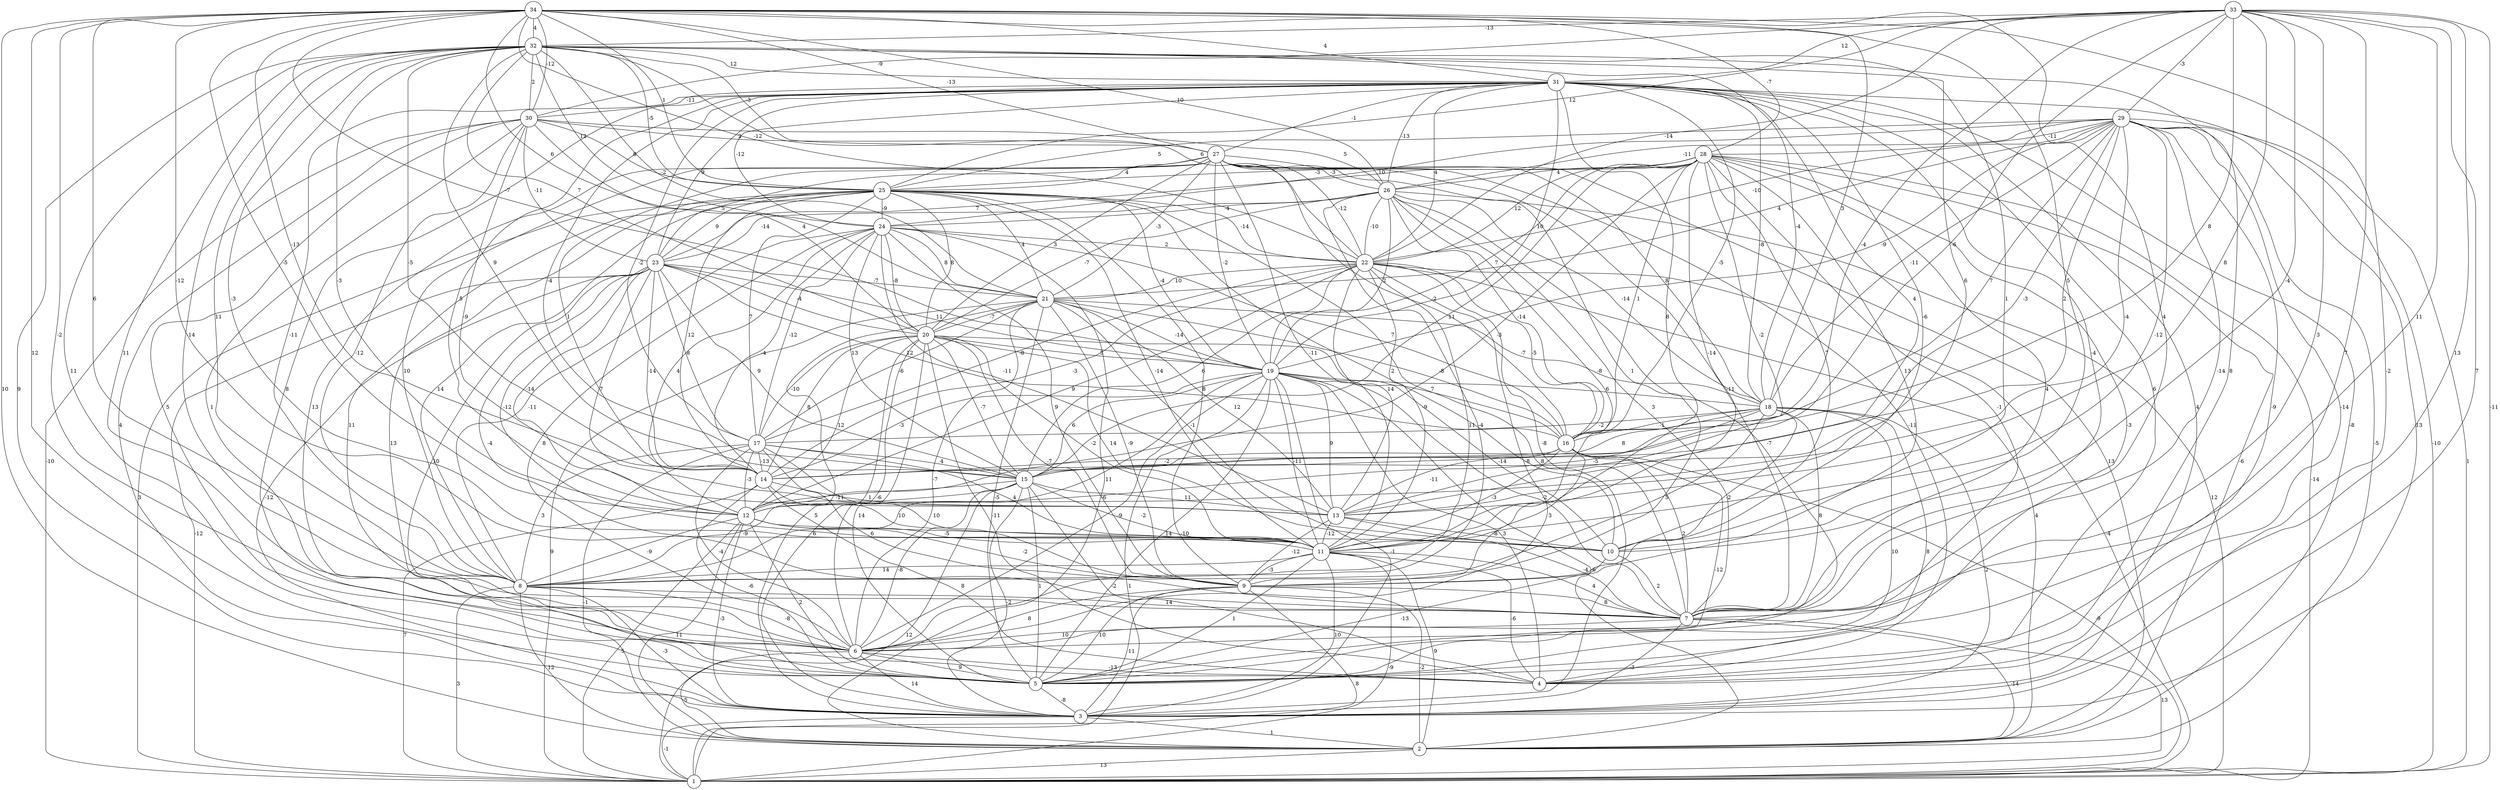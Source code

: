 graph { 
	 fontname="Helvetica,Arial,sans-serif" 
	 node [shape = circle]; 
	 34 -- 2 [label = "10"];
	 34 -- 3 [label = "-2"];
	 34 -- 5 [label = "12"];
	 34 -- 6 [label = "-2"];
	 34 -- 7 [label = "4"];
	 34 -- 8 [label = "6"];
	 34 -- 10 [label = "5"];
	 34 -- 11 [label = "-12"];
	 34 -- 12 [label = "-5"];
	 34 -- 14 [label = "-13"];
	 34 -- 18 [label = "3"];
	 34 -- 19 [label = "-7"];
	 34 -- 21 [label = "6"];
	 34 -- 22 [label = "-12"];
	 34 -- 25 [label = "1"];
	 34 -- 26 [label = "10"];
	 34 -- 27 [label = "-13"];
	 34 -- 28 [label = "-7"];
	 34 -- 30 [label = "-12"];
	 34 -- 31 [label = "4"];
	 34 -- 32 [label = "4"];
	 33 -- 1 [label = "-11"];
	 33 -- 3 [label = "7"];
	 33 -- 4 [label = "13"];
	 33 -- 5 [label = "7"];
	 33 -- 6 [label = "3"];
	 33 -- 7 [label = "11"];
	 33 -- 10 [label = "-4"];
	 33 -- 13 [label = "8"];
	 33 -- 14 [label = "-6"];
	 33 -- 15 [label = "-4"];
	 33 -- 16 [label = "8"];
	 33 -- 22 [label = "-14"];
	 33 -- 25 [label = "12"];
	 33 -- 29 [label = "-3"];
	 33 -- 30 [label = "-9"];
	 33 -- 31 [label = "12"];
	 33 -- 32 [label = "-13"];
	 32 -- 3 [label = "9"];
	 32 -- 4 [label = "8"];
	 32 -- 5 [label = "11"];
	 32 -- 6 [label = "11"];
	 32 -- 7 [label = "-14"];
	 32 -- 8 [label = "11"];
	 32 -- 10 [label = "1"];
	 32 -- 11 [label = "-3"];
	 32 -- 12 [label = "-3"];
	 32 -- 13 [label = "6"];
	 32 -- 14 [label = "-5"];
	 32 -- 15 [label = "9"];
	 32 -- 18 [label = "-4"];
	 32 -- 20 [label = "7"];
	 32 -- 21 [label = "-2"];
	 32 -- 22 [label = "6"];
	 32 -- 24 [label = "12"];
	 32 -- 25 [label = "-5"];
	 32 -- 27 [label = "-3"];
	 32 -- 30 [label = "2"];
	 32 -- 31 [label = "12"];
	 31 -- 1 [label = "-10"];
	 31 -- 2 [label = "-8"];
	 31 -- 3 [label = "4"];
	 31 -- 4 [label = "6"];
	 31 -- 5 [label = "8"];
	 31 -- 7 [label = "-4"];
	 31 -- 8 [label = "-11"];
	 31 -- 10 [label = "-6"];
	 31 -- 11 [label = "8"];
	 31 -- 12 [label = "5"];
	 31 -- 13 [label = "4"];
	 31 -- 15 [label = "-4"];
	 31 -- 16 [label = "-5"];
	 31 -- 17 [label = "-2"];
	 31 -- 18 [label = "-8"];
	 31 -- 19 [label = "10"];
	 31 -- 22 [label = "4"];
	 31 -- 23 [label = "9"];
	 31 -- 24 [label = "-12"];
	 31 -- 26 [label = "-13"];
	 31 -- 27 [label = "-1"];
	 31 -- 30 [label = "-11"];
	 30 -- 1 [label = "-10"];
	 30 -- 3 [label = "4"];
	 30 -- 4 [label = "1"];
	 30 -- 5 [label = "5"];
	 30 -- 8 [label = "-12"];
	 30 -- 13 [label = "-9"];
	 30 -- 20 [label = "4"];
	 30 -- 23 [label = "-11"];
	 30 -- 25 [label = "8"];
	 30 -- 26 [label = "5"];
	 30 -- 27 [label = "2"];
	 29 -- 1 [label = "1"];
	 29 -- 2 [label = "-5"];
	 29 -- 3 [label = "13"];
	 29 -- 4 [label = "-14"];
	 29 -- 5 [label = "-9"];
	 29 -- 7 [label = "-14"];
	 29 -- 11 [label = "-12"];
	 29 -- 12 [label = "-4"];
	 29 -- 14 [label = "2"];
	 29 -- 15 [label = "-3"];
	 29 -- 16 [label = "7"];
	 29 -- 18 [label = "-11"];
	 29 -- 19 [label = "-9"];
	 29 -- 21 [label = "4"];
	 29 -- 22 [label = "-10"];
	 29 -- 24 [label = "10"];
	 29 -- 25 [label = "5"];
	 29 -- 26 [label = "-11"];
	 29 -- 28 [label = "-11"];
	 28 -- 1 [label = "-14"];
	 28 -- 2 [label = "-6"];
	 28 -- 5 [label = "-3"];
	 28 -- 6 [label = "-1"];
	 28 -- 7 [label = "4"];
	 28 -- 9 [label = "13"];
	 28 -- 10 [label = "7"];
	 28 -- 11 [label = "-14"];
	 28 -- 12 [label = "-3"];
	 28 -- 13 [label = "-2"];
	 28 -- 15 [label = "11"];
	 28 -- 16 [label = "1"];
	 28 -- 19 [label = "7"];
	 28 -- 22 [label = "12"];
	 28 -- 23 [label = "7"];
	 28 -- 25 [label = "-3"];
	 28 -- 26 [label = "4"];
	 27 -- 2 [label = "13"];
	 27 -- 4 [label = "-11"];
	 27 -- 6 [label = "13"];
	 27 -- 7 [label = "-11"];
	 27 -- 8 [label = "10"];
	 27 -- 9 [label = "1"];
	 27 -- 11 [label = "-11"];
	 27 -- 14 [label = "1"];
	 27 -- 16 [label = "-2"];
	 27 -- 18 [label = "8"];
	 27 -- 19 [label = "-2"];
	 27 -- 20 [label = "3"];
	 27 -- 21 [label = "-3"];
	 27 -- 22 [label = "-12"];
	 27 -- 23 [label = "5"];
	 27 -- 25 [label = "4"];
	 27 -- 26 [label = "-3"];
	 26 -- 1 [label = "12"];
	 26 -- 5 [label = "-7"];
	 26 -- 6 [label = "-4"];
	 26 -- 7 [label = "3"];
	 26 -- 11 [label = "-8"];
	 26 -- 16 [label = "-14"];
	 26 -- 18 [label = "-14"];
	 26 -- 19 [label = "2"];
	 26 -- 20 [label = "-7"];
	 26 -- 22 [label = "-10"];
	 26 -- 23 [label = "-14"];
	 26 -- 24 [label = "-4"];
	 25 -- 1 [label = "3"];
	 25 -- 3 [label = "8"];
	 25 -- 5 [label = "13"];
	 25 -- 6 [label = "11"];
	 25 -- 8 [label = "14"];
	 25 -- 9 [label = "8"];
	 25 -- 10 [label = "2"];
	 25 -- 11 [label = "-14"];
	 25 -- 14 [label = "12"];
	 25 -- 17 [label = "7"];
	 25 -- 19 [label = "-4"];
	 25 -- 20 [label = "8"];
	 25 -- 21 [label = "4"];
	 25 -- 22 [label = "-14"];
	 25 -- 23 [label = "9"];
	 25 -- 24 [label = "-9"];
	 24 -- 2 [label = "-6"];
	 24 -- 6 [label = "8"];
	 24 -- 8 [label = "-11"];
	 24 -- 9 [label = "9"];
	 24 -- 12 [label = "4"];
	 24 -- 13 [label = "-11"];
	 24 -- 14 [label = "-4"];
	 24 -- 15 [label = "13"];
	 24 -- 16 [label = "7"];
	 24 -- 17 [label = "-12"];
	 24 -- 20 [label = "-8"];
	 24 -- 21 [label = "8"];
	 24 -- 22 [label = "2"];
	 23 -- 1 [label = "-12"];
	 23 -- 3 [label = "-12"];
	 23 -- 6 [label = "10"];
	 23 -- 7 [label = "-4"];
	 23 -- 11 [label = "-12"];
	 23 -- 12 [label = "-14"];
	 23 -- 13 [label = "7"];
	 23 -- 14 [label = "-14"];
	 23 -- 15 [label = "9"];
	 23 -- 16 [label = "12"];
	 23 -- 17 [label = "8"];
	 23 -- 19 [label = "11"];
	 23 -- 20 [label = "-4"];
	 23 -- 21 [label = "-7"];
	 22 -- 1 [label = "-4"];
	 22 -- 2 [label = "4"];
	 22 -- 6 [label = "-8"];
	 22 -- 7 [label = "-8"];
	 22 -- 8 [label = "11"];
	 22 -- 11 [label = "-9"];
	 22 -- 12 [label = "9"];
	 22 -- 13 [label = "14"];
	 22 -- 14 [label = "-3"];
	 22 -- 15 [label = "6"];
	 22 -- 16 [label = "-5"];
	 22 -- 17 [label = "-8"];
	 22 -- 21 [label = "10"];
	 21 -- 1 [label = "9"];
	 21 -- 3 [label = "5"];
	 21 -- 5 [label = "-5"];
	 21 -- 6 [label = "-7"];
	 21 -- 9 [label = "-9"];
	 21 -- 10 [label = "-1"];
	 21 -- 13 [label = "12"];
	 21 -- 16 [label = "-8"];
	 21 -- 17 [label = "-6"];
	 21 -- 18 [label = "-7"];
	 21 -- 19 [label = "-14"];
	 21 -- 20 [label = "-7"];
	 20 -- 3 [label = "6"];
	 20 -- 4 [label = "-11"];
	 20 -- 5 [label = "14"];
	 20 -- 6 [label = "-6"];
	 20 -- 9 [label = "-7"];
	 20 -- 10 [label = "14"];
	 20 -- 11 [label = "-2"];
	 20 -- 12 [label = "12"];
	 20 -- 14 [label = "8"];
	 20 -- 15 [label = "-7"];
	 20 -- 16 [label = "7"];
	 20 -- 17 [label = "-10"];
	 20 -- 19 [label = "5"];
	 19 -- 1 [label = "1"];
	 19 -- 2 [label = "-6"];
	 19 -- 3 [label = "-1"];
	 19 -- 4 [label = "3"];
	 19 -- 5 [label = "14"];
	 19 -- 6 [label = "-9"];
	 19 -- 7 [label = "-2"];
	 19 -- 8 [label = "11"];
	 19 -- 10 [label = "-14"];
	 19 -- 11 [label = "-11"];
	 19 -- 13 [label = "9"];
	 19 -- 14 [label = "-3"];
	 19 -- 15 [label = "6"];
	 19 -- 18 [label = "6"];
	 18 -- 3 [label = "2"];
	 18 -- 4 [label = "8"];
	 18 -- 5 [label = "10"];
	 18 -- 7 [label = "8"];
	 18 -- 8 [label = "5"];
	 18 -- 9 [label = "-2"];
	 18 -- 12 [label = "-5"];
	 18 -- 15 [label = "8"];
	 18 -- 16 [label = "-1"];
	 18 -- 17 [label = "-2"];
	 17 -- 2 [label = "-1"];
	 17 -- 6 [label = "-4"];
	 17 -- 7 [label = "6"];
	 17 -- 8 [label = "3"];
	 17 -- 9 [label = "10"];
	 17 -- 11 [label = "4"];
	 17 -- 12 [label = "-3"];
	 17 -- 14 [label = "-13"];
	 17 -- 15 [label = "4"];
	 16 -- 1 [label = "-9"];
	 16 -- 5 [label = "-12"];
	 16 -- 7 [label = "2"];
	 16 -- 9 [label = "3"];
	 16 -- 11 [label = "-3"];
	 16 -- 13 [label = "-11"];
	 16 -- 14 [label = "-2"];
	 15 -- 1 [label = "12"];
	 15 -- 3 [label = "-2"];
	 15 -- 4 [label = "-2"];
	 15 -- 5 [label = "1"];
	 15 -- 6 [label = "-8"];
	 15 -- 8 [label = "-9"];
	 15 -- 11 [label = "-2"];
	 15 -- 12 [label = "-11"];
	 15 -- 13 [label = "11"];
	 14 -- 1 [label = "7"];
	 14 -- 4 [label = "8"];
	 14 -- 5 [label = "-6"];
	 14 -- 11 [label = "10"];
	 14 -- 13 [label = "1"];
	 13 -- 7 [label = "-4"];
	 13 -- 9 [label = "-12"];
	 13 -- 10 [label = "-8"];
	 13 -- 11 [label = "-12"];
	 12 -- 1 [label = "5"];
	 12 -- 2 [label = "11"];
	 12 -- 3 [label = "-3"];
	 12 -- 5 [label = "2"];
	 12 -- 8 [label = "-9"];
	 12 -- 9 [label = "-2"];
	 12 -- 10 [label = "-10"];
	 12 -- 11 [label = "-5"];
	 11 -- 1 [label = "-9"];
	 11 -- 2 [label = "9"];
	 11 -- 3 [label = "10"];
	 11 -- 4 [label = "-6"];
	 11 -- 5 [label = "1"];
	 11 -- 7 [label = "4"];
	 11 -- 8 [label = "14"];
	 11 -- 9 [label = "-3"];
	 10 -- 5 [label = "-13"];
	 10 -- 7 [label = "2"];
	 9 -- 1 [label = "8"];
	 9 -- 2 [label = "-2"];
	 9 -- 3 [label = "11"];
	 9 -- 5 [label = "10"];
	 9 -- 6 [label = "8"];
	 9 -- 7 [label = "8"];
	 8 -- 1 [label = "3"];
	 8 -- 2 [label = "12"];
	 8 -- 3 [label = "-3"];
	 8 -- 6 [label = "-8"];
	 8 -- 7 [label = "14"];
	 7 -- 1 [label = "13"];
	 7 -- 2 [label = "-14"];
	 7 -- 3 [label = "-3"];
	 7 -- 6 [label = "10"];
	 6 -- 2 [label = "5"];
	 6 -- 3 [label = "14"];
	 6 -- 4 [label = "-13"];
	 6 -- 5 [label = "9"];
	 5 -- 3 [label = "-8"];
	 3 -- 1 [label = "-1"];
	 3 -- 2 [label = "1"];
	 2 -- 1 [label = "13"];
	 1;
	 2;
	 3;
	 4;
	 5;
	 6;
	 7;
	 8;
	 9;
	 10;
	 11;
	 12;
	 13;
	 14;
	 15;
	 16;
	 17;
	 18;
	 19;
	 20;
	 21;
	 22;
	 23;
	 24;
	 25;
	 26;
	 27;
	 28;
	 29;
	 30;
	 31;
	 32;
	 33;
	 34;
}
